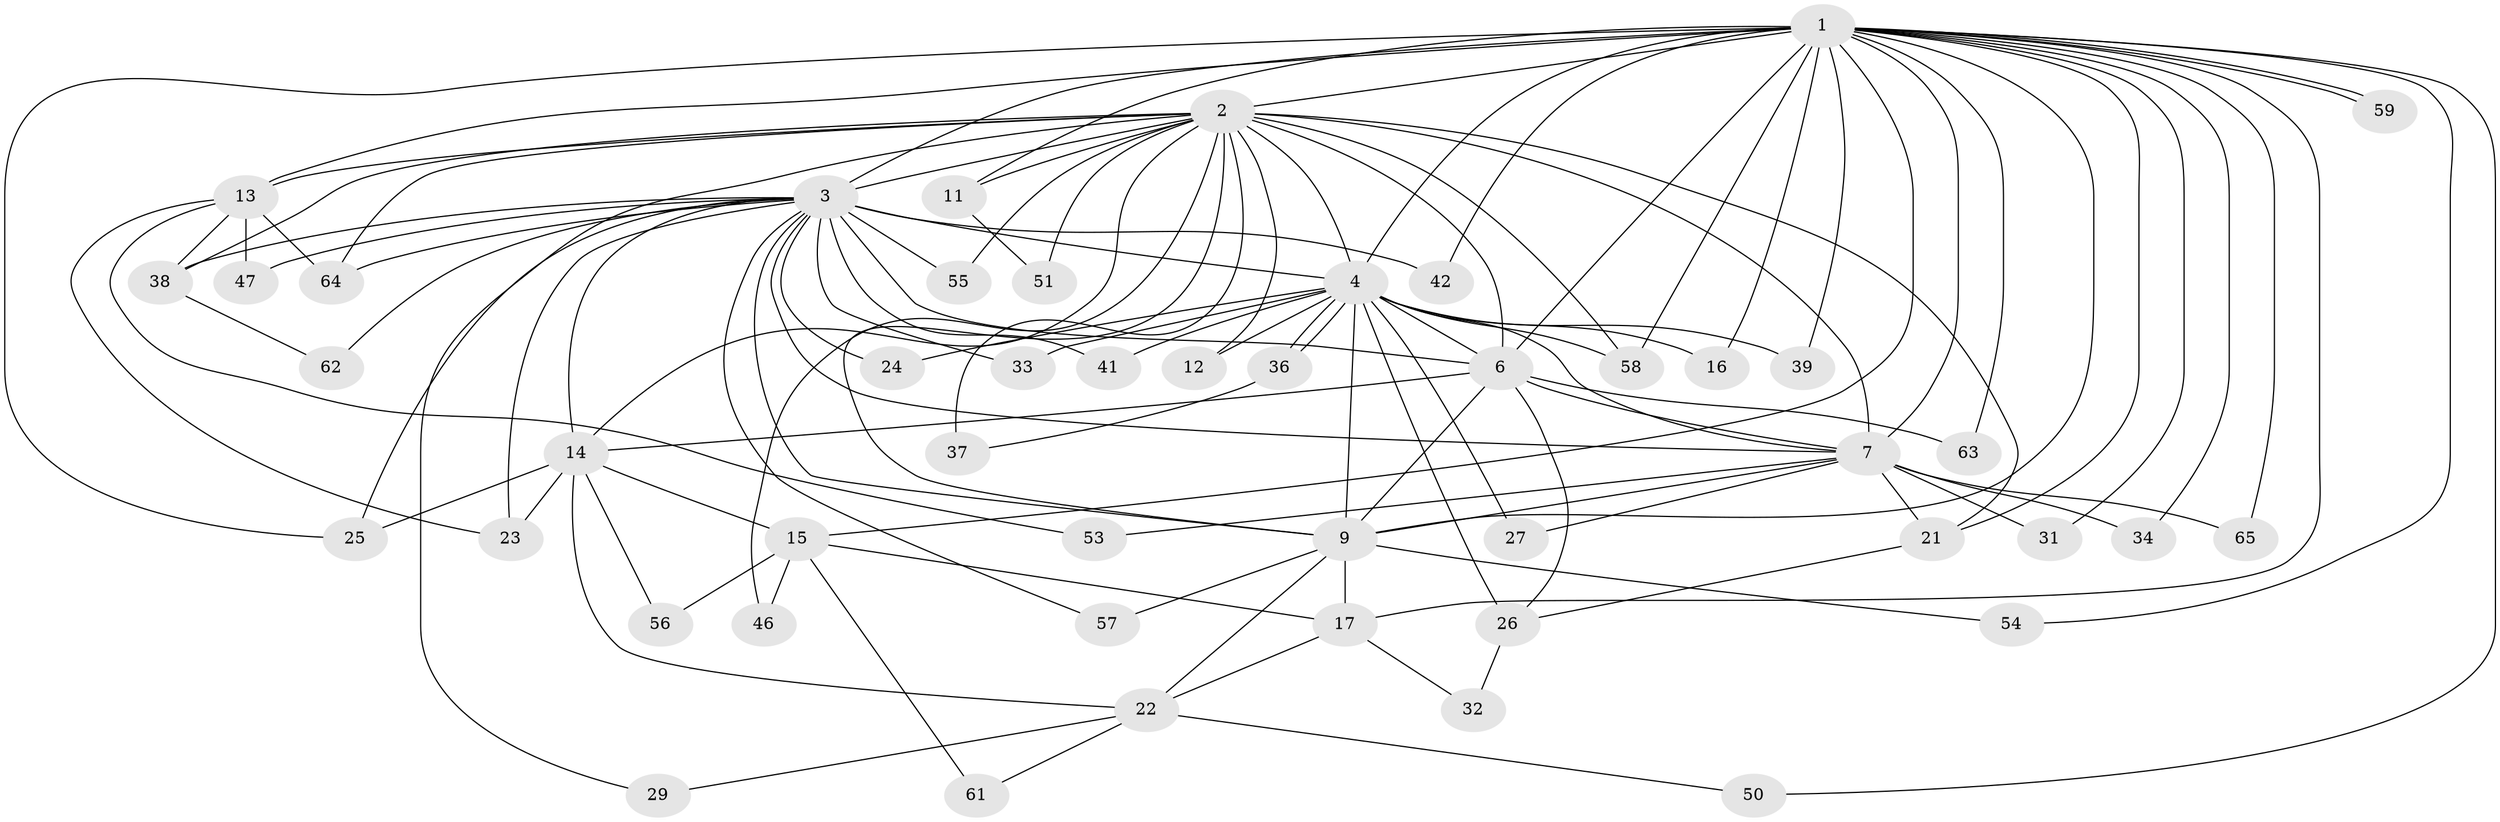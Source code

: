 // original degree distribution, {14: 0.029850746268656716, 15: 0.04477611940298507, 17: 0.029850746268656716, 23: 0.029850746268656716, 12: 0.014925373134328358, 3: 0.13432835820895522, 2: 0.5970149253731343, 7: 0.014925373134328358, 10: 0.014925373134328358, 5: 0.014925373134328358, 6: 0.029850746268656716, 4: 0.04477611940298507}
// Generated by graph-tools (version 1.1) at 2025/41/03/06/25 10:41:44]
// undirected, 48 vertices, 113 edges
graph export_dot {
graph [start="1"]
  node [color=gray90,style=filled];
  1 [super="+5"];
  2 [super="+8"];
  3 [super="+10"];
  4 [super="+20"];
  6 [super="+40"];
  7 [super="+18"];
  9 [super="+35"];
  11;
  12;
  13 [super="+44"];
  14 [super="+43"];
  15 [super="+19"];
  16;
  17 [super="+48"];
  21 [super="+30"];
  22 [super="+52"];
  23 [super="+28"];
  24;
  25 [super="+45"];
  26 [super="+66"];
  27;
  29;
  31;
  32;
  33;
  34;
  36;
  37 [super="+49"];
  38;
  39;
  41;
  42;
  46;
  47;
  50;
  51;
  53;
  54;
  55;
  56;
  57;
  58 [super="+60"];
  59;
  61;
  62;
  63;
  64 [super="+67"];
  65;
  1 -- 2 [weight=4];
  1 -- 3 [weight=4];
  1 -- 4 [weight=2];
  1 -- 6 [weight=2];
  1 -- 7 [weight=3];
  1 -- 9 [weight=2];
  1 -- 58;
  1 -- 59;
  1 -- 59;
  1 -- 65;
  1 -- 11;
  1 -- 13;
  1 -- 15;
  1 -- 16;
  1 -- 17;
  1 -- 31;
  1 -- 34;
  1 -- 39;
  1 -- 42;
  1 -- 50;
  1 -- 54;
  1 -- 63;
  1 -- 25;
  1 -- 21;
  2 -- 3 [weight=4];
  2 -- 4 [weight=2];
  2 -- 6 [weight=2];
  2 -- 7 [weight=2];
  2 -- 9 [weight=2];
  2 -- 14;
  2 -- 29;
  2 -- 46;
  2 -- 51;
  2 -- 55;
  2 -- 64;
  2 -- 37 [weight=2];
  2 -- 38;
  2 -- 11;
  2 -- 12;
  2 -- 13;
  2 -- 21;
  2 -- 58;
  3 -- 4 [weight=2];
  3 -- 6 [weight=2];
  3 -- 7 [weight=2];
  3 -- 9 [weight=2];
  3 -- 14 [weight=2];
  3 -- 23;
  3 -- 24;
  3 -- 33;
  3 -- 41;
  3 -- 47;
  3 -- 62;
  3 -- 64;
  3 -- 38;
  3 -- 42;
  3 -- 55;
  3 -- 25;
  3 -- 57;
  4 -- 6;
  4 -- 7;
  4 -- 9 [weight=2];
  4 -- 12;
  4 -- 16;
  4 -- 24;
  4 -- 26;
  4 -- 27;
  4 -- 33;
  4 -- 36;
  4 -- 36;
  4 -- 39;
  4 -- 41;
  4 -- 58;
  6 -- 7;
  6 -- 9;
  6 -- 63;
  6 -- 14;
  6 -- 26;
  7 -- 9;
  7 -- 21;
  7 -- 27;
  7 -- 31;
  7 -- 34;
  7 -- 53;
  7 -- 65;
  9 -- 17;
  9 -- 22;
  9 -- 54;
  9 -- 57;
  11 -- 51;
  13 -- 23;
  13 -- 47;
  13 -- 53;
  13 -- 38;
  13 -- 64;
  14 -- 15 [weight=2];
  14 -- 25;
  14 -- 56;
  14 -- 22;
  14 -- 23;
  15 -- 17;
  15 -- 56;
  15 -- 46;
  15 -- 61;
  17 -- 22;
  17 -- 32;
  21 -- 26;
  22 -- 29;
  22 -- 50;
  22 -- 61;
  26 -- 32;
  36 -- 37;
  38 -- 62;
}
